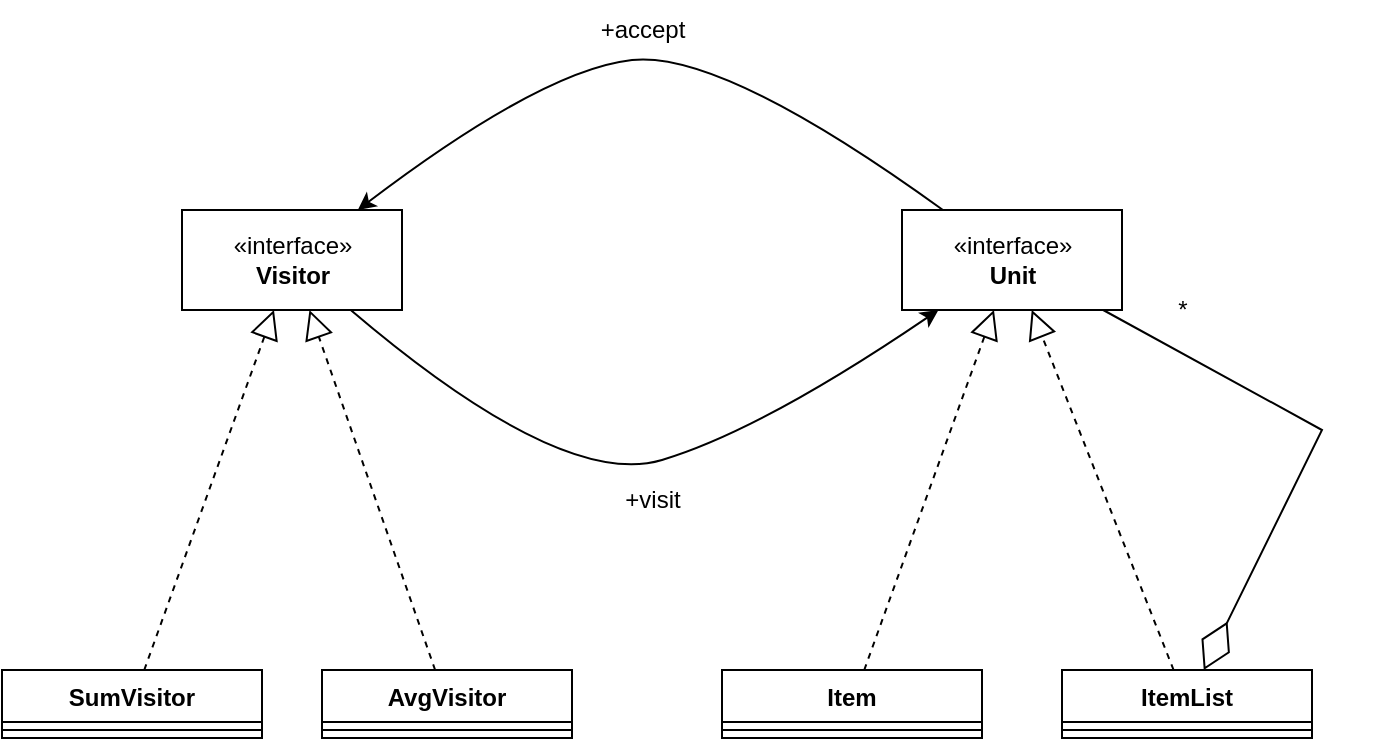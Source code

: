 <mxfile version="20.8.10" type="device"><diagram name="Page-1" id="KnckJMlfYre1lBg9W5eS"><mxGraphModel dx="1018" dy="1466" grid="1" gridSize="10" guides="1" tooltips="1" connect="1" arrows="1" fold="1" page="1" pageScale="1" pageWidth="850" pageHeight="1100" math="0" shadow="0"><root><mxCell id="0"/><mxCell id="1" parent="0"/><mxCell id="h9HJGpVo2oNnOaDsGMqp-1" value="«interface»&lt;br&gt;&lt;b&gt;Visitor&lt;/b&gt;" style="html=1;" vertex="1" parent="1"><mxGeometry x="190" y="370" width="110" height="50" as="geometry"/></mxCell><mxCell id="h9HJGpVo2oNnOaDsGMqp-2" value="«interface»&lt;br&gt;&lt;b&gt;Unit&lt;/b&gt;" style="html=1;" vertex="1" parent="1"><mxGeometry x="550" y="370" width="110" height="50" as="geometry"/></mxCell><mxCell id="h9HJGpVo2oNnOaDsGMqp-3" value="SumVisitor" style="swimlane;fontStyle=1;align=center;verticalAlign=top;childLayout=stackLayout;horizontal=1;startSize=26;horizontalStack=0;resizeParent=1;resizeParentMax=0;resizeLast=0;collapsible=1;marginBottom=0;" vertex="1" parent="1"><mxGeometry x="100" y="600" width="130" height="34" as="geometry"/></mxCell><mxCell id="h9HJGpVo2oNnOaDsGMqp-5" value="" style="line;strokeWidth=1;fillColor=none;align=left;verticalAlign=middle;spacingTop=-1;spacingLeft=3;spacingRight=3;rotatable=0;labelPosition=right;points=[];portConstraint=eastwest;strokeColor=inherit;" vertex="1" parent="h9HJGpVo2oNnOaDsGMqp-3"><mxGeometry y="26" width="130" height="8" as="geometry"/></mxCell><mxCell id="h9HJGpVo2oNnOaDsGMqp-7" value="AvgVisitor" style="swimlane;fontStyle=1;align=center;verticalAlign=top;childLayout=stackLayout;horizontal=1;startSize=26;horizontalStack=0;resizeParent=1;resizeParentMax=0;resizeLast=0;collapsible=1;marginBottom=0;" vertex="1" parent="1"><mxGeometry x="260" y="600" width="125" height="34" as="geometry"/></mxCell><mxCell id="h9HJGpVo2oNnOaDsGMqp-8" value="" style="line;strokeWidth=1;fillColor=none;align=left;verticalAlign=middle;spacingTop=-1;spacingLeft=3;spacingRight=3;rotatable=0;labelPosition=right;points=[];portConstraint=eastwest;strokeColor=inherit;" vertex="1" parent="h9HJGpVo2oNnOaDsGMqp-7"><mxGeometry y="26" width="125" height="8" as="geometry"/></mxCell><mxCell id="h9HJGpVo2oNnOaDsGMqp-9" value="Item" style="swimlane;fontStyle=1;align=center;verticalAlign=top;childLayout=stackLayout;horizontal=1;startSize=26;horizontalStack=0;resizeParent=1;resizeParentMax=0;resizeLast=0;collapsible=1;marginBottom=0;" vertex="1" parent="1"><mxGeometry x="460" y="600" width="130" height="34" as="geometry"/></mxCell><mxCell id="h9HJGpVo2oNnOaDsGMqp-10" value="" style="line;strokeWidth=1;fillColor=none;align=left;verticalAlign=middle;spacingTop=-1;spacingLeft=3;spacingRight=3;rotatable=0;labelPosition=right;points=[];portConstraint=eastwest;strokeColor=inherit;" vertex="1" parent="h9HJGpVo2oNnOaDsGMqp-9"><mxGeometry y="26" width="130" height="8" as="geometry"/></mxCell><mxCell id="h9HJGpVo2oNnOaDsGMqp-11" value="ItemList" style="swimlane;fontStyle=1;align=center;verticalAlign=top;childLayout=stackLayout;horizontal=1;startSize=26;horizontalStack=0;resizeParent=1;resizeParentMax=0;resizeLast=0;collapsible=1;marginBottom=0;" vertex="1" parent="1"><mxGeometry x="630" y="600" width="125" height="34" as="geometry"/></mxCell><mxCell id="h9HJGpVo2oNnOaDsGMqp-12" value="" style="line;strokeWidth=1;fillColor=none;align=left;verticalAlign=middle;spacingTop=-1;spacingLeft=3;spacingRight=3;rotatable=0;labelPosition=right;points=[];portConstraint=eastwest;strokeColor=inherit;" vertex="1" parent="h9HJGpVo2oNnOaDsGMqp-11"><mxGeometry y="26" width="125" height="8" as="geometry"/></mxCell><mxCell id="h9HJGpVo2oNnOaDsGMqp-13" value="" style="endArrow=block;dashed=1;endFill=0;endSize=12;html=1;rounded=0;" edge="1" parent="1" source="h9HJGpVo2oNnOaDsGMqp-3" target="h9HJGpVo2oNnOaDsGMqp-1"><mxGeometry width="160" relative="1" as="geometry"><mxPoint x="300" y="740" as="sourcePoint"/><mxPoint x="460" y="740" as="targetPoint"/></mxGeometry></mxCell><mxCell id="h9HJGpVo2oNnOaDsGMqp-14" value="" style="endArrow=block;dashed=1;endFill=0;endSize=12;html=1;rounded=0;" edge="1" parent="1" source="h9HJGpVo2oNnOaDsGMqp-7" target="h9HJGpVo2oNnOaDsGMqp-1"><mxGeometry width="160" relative="1" as="geometry"><mxPoint x="181.126" y="610" as="sourcePoint"/><mxPoint x="245.991" y="430" as="targetPoint"/></mxGeometry></mxCell><mxCell id="h9HJGpVo2oNnOaDsGMqp-15" value="" style="endArrow=block;dashed=1;endFill=0;endSize=12;html=1;rounded=0;" edge="1" parent="1" source="h9HJGpVo2oNnOaDsGMqp-9" target="h9HJGpVo2oNnOaDsGMqp-2"><mxGeometry width="160" relative="1" as="geometry"><mxPoint x="326.565" y="610" as="sourcePoint"/><mxPoint x="263.727" y="430" as="targetPoint"/></mxGeometry></mxCell><mxCell id="h9HJGpVo2oNnOaDsGMqp-16" value="" style="endArrow=block;dashed=1;endFill=0;endSize=12;html=1;rounded=0;" edge="1" parent="1" source="h9HJGpVo2oNnOaDsGMqp-11" target="h9HJGpVo2oNnOaDsGMqp-2"><mxGeometry width="160" relative="1" as="geometry"><mxPoint x="541.126" y="610" as="sourcePoint"/><mxPoint x="605.991" y="430" as="targetPoint"/></mxGeometry></mxCell><mxCell id="h9HJGpVo2oNnOaDsGMqp-17" value="" style="endArrow=diamondThin;endFill=0;endSize=24;html=1;rounded=0;" edge="1" parent="1" source="h9HJGpVo2oNnOaDsGMqp-2" target="h9HJGpVo2oNnOaDsGMqp-11"><mxGeometry width="160" relative="1" as="geometry"><mxPoint x="300" y="740" as="sourcePoint"/><mxPoint x="460" y="740" as="targetPoint"/><Array as="points"><mxPoint x="760" y="480"/></Array></mxGeometry></mxCell><mxCell id="h9HJGpVo2oNnOaDsGMqp-18" value="*" style="text;html=1;align=center;verticalAlign=middle;resizable=0;points=[];autosize=1;strokeColor=none;fillColor=none;" vertex="1" parent="1"><mxGeometry x="675" y="405" width="30" height="30" as="geometry"/></mxCell><mxCell id="h9HJGpVo2oNnOaDsGMqp-19" value="" style="curved=1;endArrow=classic;html=1;rounded=0;" edge="1" parent="1" source="h9HJGpVo2oNnOaDsGMqp-2" target="h9HJGpVo2oNnOaDsGMqp-1"><mxGeometry width="50" height="50" relative="1" as="geometry"><mxPoint x="350" y="770" as="sourcePoint"/><mxPoint x="400" y="720" as="targetPoint"/><Array as="points"><mxPoint x="460" y="290"/><mxPoint x="370" y="300"/></Array></mxGeometry></mxCell><mxCell id="h9HJGpVo2oNnOaDsGMqp-20" value="+accept" style="text;html=1;align=center;verticalAlign=middle;resizable=0;points=[];autosize=1;strokeColor=none;fillColor=none;" vertex="1" parent="1"><mxGeometry x="385" y="265" width="70" height="30" as="geometry"/></mxCell><mxCell id="h9HJGpVo2oNnOaDsGMqp-21" value="" style="curved=1;endArrow=classic;html=1;rounded=0;" edge="1" parent="1" source="h9HJGpVo2oNnOaDsGMqp-1" target="h9HJGpVo2oNnOaDsGMqp-2"><mxGeometry width="50" height="50" relative="1" as="geometry"><mxPoint x="580.476" y="380" as="sourcePoint"/><mxPoint x="287.895" y="380" as="targetPoint"/><Array as="points"><mxPoint x="380" y="510"/><mxPoint x="480" y="480"/></Array></mxGeometry></mxCell><mxCell id="h9HJGpVo2oNnOaDsGMqp-22" value="+visit" style="text;html=1;align=center;verticalAlign=middle;resizable=0;points=[];autosize=1;strokeColor=none;fillColor=none;" vertex="1" parent="1"><mxGeometry x="400" y="500" width="50" height="30" as="geometry"/></mxCell></root></mxGraphModel></diagram></mxfile>